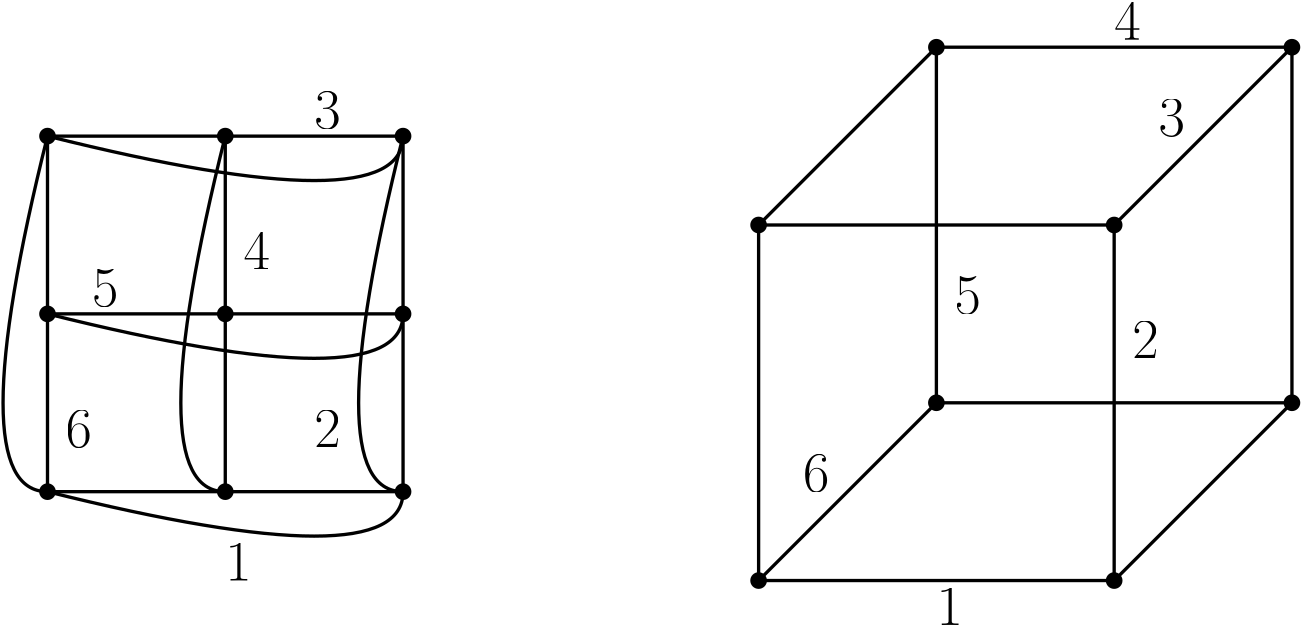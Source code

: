 <?xml version="1.0"?>
<!DOCTYPE ipe SYSTEM "ipe.dtd">
<ipe version="70206" creator="Ipe 7.2.7">
<info created="D:20190720091141" modified="D:20190720091141"/>
<ipestyle name="basic">
<symbol name="arrow/arc(spx)">
<path stroke="sym-stroke" fill="sym-stroke" pen="sym-pen">
0 0 m
-1 0.333 l
-1 -0.333 l
h
</path>
</symbol>
<symbol name="arrow/farc(spx)">
<path stroke="sym-stroke" fill="white" pen="sym-pen">
0 0 m
-1 0.333 l
-1 -0.333 l
h
</path>
</symbol>
<symbol name="arrow/ptarc(spx)">
<path stroke="sym-stroke" fill="sym-stroke" pen="sym-pen">
0 0 m
-1 0.333 l
-0.8 0 l
-1 -0.333 l
h
</path>
</symbol>
<symbol name="arrow/fptarc(spx)">
<path stroke="sym-stroke" fill="white" pen="sym-pen">
0 0 m
-1 0.333 l
-0.8 0 l
-1 -0.333 l
h
</path>
</symbol>
<symbol name="mark/circle(sx)" transformations="translations">
<path fill="sym-stroke">
0.6 0 0 0.6 0 0 e
0.4 0 0 0.4 0 0 e
</path>
</symbol>
<symbol name="mark/disk(sx)" transformations="translations">
<path fill="sym-stroke">
0.6 0 0 0.6 0 0 e
</path>
</symbol>
<symbol name="mark/fdisk(sfx)" transformations="translations">
<group>
<path fill="sym-fill">
0.5 0 0 0.5 0 0 e
</path>
<path fill="sym-stroke" fillrule="eofill">
0.6 0 0 0.6 0 0 e
0.4 0 0 0.4 0 0 e
</path>
</group>
</symbol>
<symbol name="mark/box(sx)" transformations="translations">
<path fill="sym-stroke" fillrule="eofill">
-0.6 -0.6 m
0.6 -0.6 l
0.6 0.6 l
-0.6 0.6 l
h
-0.4 -0.4 m
0.4 -0.4 l
0.4 0.4 l
-0.4 0.4 l
h
</path>
</symbol>
<symbol name="mark/square(sx)" transformations="translations">
<path fill="sym-stroke">
-0.6 -0.6 m
0.6 -0.6 l
0.6 0.6 l
-0.6 0.6 l
h
</path>
</symbol>
<symbol name="mark/fsquare(sfx)" transformations="translations">
<group>
<path fill="sym-fill">
-0.5 -0.5 m
0.5 -0.5 l
0.5 0.5 l
-0.5 0.5 l
h
</path>
<path fill="sym-stroke" fillrule="eofill">
-0.6 -0.6 m
0.6 -0.6 l
0.6 0.6 l
-0.6 0.6 l
h
-0.4 -0.4 m
0.4 -0.4 l
0.4 0.4 l
-0.4 0.4 l
h
</path>
</group>
</symbol>
<symbol name="mark/cross(sx)" transformations="translations">
<group>
<path fill="sym-stroke">
-0.43 -0.57 m
0.57 0.43 l
0.43 0.57 l
-0.57 -0.43 l
h
</path>
<path fill="sym-stroke">
-0.43 0.57 m
0.57 -0.43 l
0.43 -0.57 l
-0.57 0.43 l
h
</path>
</group>
</symbol>
<symbol name="arrow/fnormal(spx)">
<path stroke="sym-stroke" fill="white" pen="sym-pen">
0 0 m
-1 0.333 l
-1 -0.333 l
h
</path>
</symbol>
<symbol name="arrow/pointed(spx)">
<path stroke="sym-stroke" fill="sym-stroke" pen="sym-pen">
0 0 m
-1 0.333 l
-0.8 0 l
-1 -0.333 l
h
</path>
</symbol>
<symbol name="arrow/fpointed(spx)">
<path stroke="sym-stroke" fill="white" pen="sym-pen">
0 0 m
-1 0.333 l
-0.8 0 l
-1 -0.333 l
h
</path>
</symbol>
<symbol name="arrow/linear(spx)">
<path stroke="sym-stroke" pen="sym-pen">
-1 0.333 m
0 0 l
-1 -0.333 l
</path>
</symbol>
<symbol name="arrow/fdouble(spx)">
<path stroke="sym-stroke" fill="white" pen="sym-pen">
0 0 m
-1 0.333 l
-1 -0.333 l
h
-1 0 m
-2 0.333 l
-2 -0.333 l
h
</path>
</symbol>
<symbol name="arrow/double(spx)">
<path stroke="sym-stroke" fill="sym-stroke" pen="sym-pen">
0 0 m
-1 0.333 l
-1 -0.333 l
h
-1 0 m
-2 0.333 l
-2 -0.333 l
h
</path>
</symbol>
<pen name="heavier" value="0.8"/>
<pen name="fat" value="1.2"/>
<pen name="ultrafat" value="2"/>
<symbolsize name="large" value="5"/>
<symbolsize name="small" value="2"/>
<symbolsize name="tiny" value="1.1"/>
<arrowsize name="large" value="10"/>
<arrowsize name="small" value="5"/>
<arrowsize name="tiny" value="3"/>
<color name="red" value="1 0 0"/>
<color name="green" value="0 1 0"/>
<color name="blue" value="0 0 1"/>
<color name="yellow" value="1 1 0"/>
<color name="orange" value="1 0.647 0"/>
<color name="gold" value="1 0.843 0"/>
<color name="purple" value="0.627 0.125 0.941"/>
<color name="gray" value="0.745"/>
<color name="brown" value="0.647 0.165 0.165"/>
<color name="navy" value="0 0 0.502"/>
<color name="pink" value="1 0.753 0.796"/>
<color name="seagreen" value="0.18 0.545 0.341"/>
<color name="turquoise" value="0.251 0.878 0.816"/>
<color name="violet" value="0.933 0.51 0.933"/>
<color name="darkblue" value="0 0 0.545"/>
<color name="darkcyan" value="0 0.545 0.545"/>
<color name="darkgray" value="0.663"/>
<color name="darkgreen" value="0 0.392 0"/>
<color name="darkmagenta" value="0.545 0 0.545"/>
<color name="darkorange" value="1 0.549 0"/>
<color name="darkred" value="0.545 0 0"/>
<color name="lightblue" value="0.678 0.847 0.902"/>
<color name="lightcyan" value="0.878 1 1"/>
<color name="lightgray" value="0.827"/>
<color name="lightgreen" value="0.565 0.933 0.565"/>
<color name="lightyellow" value="1 1 0.878"/>
<dashstyle name="dashed" value="[4] 0"/>
<dashstyle name="dotted" value="[1 3] 0"/>
<dashstyle name="dash dotted" value="[4 2 1 2] 0"/>
<dashstyle name="dash dot dotted" value="[4 2 1 2 1 2] 0"/>
<textsize name="large" value="\large"/>
<textsize name="Large" value="\Large"/>
<textsize name="LARGE" value="\LARGE"/>
<textsize name="huge" value="\huge"/>
<textsize name="Huge" value="\Huge"/>
<textsize name="small" value="\small"/>
<textsize name="footnote" value="\footnotesize"/>
<textsize name="tiny" value="\tiny"/>
<textstyle name="center" begin="\begin{center}" end="\end{center}"/>
<textstyle name="itemize" begin="\begin{itemize}" end="\end{itemize}"/>
<textstyle name="item" begin="\begin{itemize}\item{}" end="\end{itemize}"/>
<gridsize name="4 pts" value="4"/>
<gridsize name="8 pts (~3 mm)" value="8"/>
<gridsize name="16 pts (~6 mm)" value="16"/>
<gridsize name="32 pts (~12 mm)" value="32"/>
<gridsize name="10 pts (~3.5 mm)" value="10"/>
<gridsize name="20 pts (~7 mm)" value="20"/>
<gridsize name="14 pts (~5 mm)" value="14"/>
<gridsize name="28 pts (~10 mm)" value="28"/>
<gridsize name="56 pts (~20 mm)" value="56"/>
<anglesize name="90 deg" value="90"/>
<anglesize name="60 deg" value="60"/>
<anglesize name="45 deg" value="45"/>
<anglesize name="30 deg" value="30"/>
<anglesize name="22.5 deg" value="22.5"/>
<opacity name="10%" value="0.1"/>
<opacity name="30%" value="0.3"/>
<opacity name="50%" value="0.5"/>
<opacity name="75%" value="0.75"/>
<tiling name="falling" angle="-60" step="4" width="1"/>
<tiling name="rising" angle="30" step="4" width="1"/>
</ipestyle>
<page>
<layer name="alpha"/>
<view layers="alpha" active="alpha"/>
<path layer="alpha" stroke="black" pen="fat">
64 768 m
64 704 l
64 640 l
192 640 l
192 768 l
64 768 l
64 768 l
</path>
<path stroke="black" pen="fat">
128 768 m
128 640 l
</path>
<path stroke="black" pen="fat">
64 704 m
192 704 l
</path>
<path stroke="black" pen="fat">
64 768 m
192 736
192 768 c
</path>
<path stroke="black" pen="fat">
64 704 m
192 672
192 704 c
</path>
<path stroke="black" pen="fat">
64 640 m
192 608
192 640 c
</path>
<path stroke="black" pen="fat">
64 768 m
32 640
64 640 c
</path>
<path stroke="black" pen="fat">
128 768 m
96 640
128 640 c
</path>
<path stroke="black" pen="fat">
192 768 m
160 640
192 640 c
</path>
<use name="mark/disk(sx)" pos="64 768" size="large" stroke="black"/>
<use name="mark/disk(sx)" pos="64 704" size="large" stroke="black"/>
<use name="mark/disk(sx)" pos="64 640" size="large" stroke="black"/>
<use name="mark/disk(sx)" pos="128 640" size="large" stroke="black"/>
<use name="mark/disk(sx)" pos="128 704" size="large" stroke="black"/>
<use name="mark/disk(sx)" pos="128 768" size="large" stroke="black"/>
<use name="mark/disk(sx)" pos="192 768" size="large" stroke="black"/>
<use name="mark/disk(sx)" pos="192 704" size="large" stroke="black"/>
<use name="mark/disk(sx)" pos="192 640" size="large" stroke="black"/>
<path stroke="black" pen="fat">
320 736 m
320 608 l
448 608 l
448 736 l
320 736 l
</path>
<path stroke="black" pen="fat">
384 800 m
384 672 l
512 672 l
512 800 l
384 800 l
</path>
<path stroke="black" pen="fat">
320 736 m
384 800 l
</path>
<path stroke="black" pen="fat">
320 608 m
384 672 l
</path>
<path stroke="black" pen="fat">
448 608 m
512 672 l
</path>
<path stroke="black" pen="fat">
448 736 m
512 800 l
</path>
<use name="mark/disk(sx)" pos="320 736" size="large" stroke="black"/>
<use name="mark/disk(sx)" pos="384 800" size="large" stroke="black"/>
<use name="mark/disk(sx)" pos="384 672" size="large" stroke="black"/>
<use name="mark/disk(sx)" pos="320 608" size="large" stroke="black"/>
<use name="mark/disk(sx)" pos="448 608" size="large" stroke="black"/>
<use name="mark/disk(sx)" pos="512 672" size="large" stroke="black"/>
<use name="mark/disk(sx)" pos="448 736" size="large" stroke="black"/>
<use name="mark/disk(sx)" pos="512 800" size="large" stroke="black"/>
<text transformations="translations" pos="128 608" stroke="black" type="label" width="9.476" height="13.319" depth="0" valign="baseline" size="huge">$1$</text>
<text transformations="translations" pos="160 656" stroke="black" type="label" width="9.476" height="13.319" depth="0" valign="baseline" size="huge">$2$</text>
<text transformations="translations" pos="160 784" stroke="black" type="label" width="9.476" height="13.319" depth="0" valign="top" size="huge">$3$</text>
<text matrix="1 0 0 1 16 0" transformations="translations" pos="128 720" stroke="black" type="label" width="9.476" height="13.319" depth="0" halign="right" valign="baseline" size="huge">$4$</text>
<text transformations="translations" pos="80 720" stroke="black" type="label" width="9.476" height="13.319" depth="0" valign="top" size="huge">$5$</text>
<text matrix="1 0 0 1 0 -16" transformations="translations" pos="80 672" stroke="black" type="label" width="9.476" height="13.319" depth="0" halign="right" valign="baseline" size="huge">$6$</text>
<text matrix="1 0 0 1 0 16" transformations="translations" pos="384 576" stroke="black" type="label" width="9.476" height="13.319" depth="0" valign="bottom" size="huge">$1$</text>
<text matrix="1 0 0 1 0 -16" transformations="translations" pos="464 704" stroke="black" type="label" width="9.476" height="13.319" depth="0" halign="right" valign="baseline" size="huge">$2$</text>
<text transformations="translations" pos="464 768" stroke="black" type="label" width="9.476" height="13.319" depth="0" valign="baseline" size="huge">$3$</text>
<text transformations="translations" pos="448 816" stroke="black" type="label" width="9.476" height="13.319" depth="0" valign="top" size="huge">$4$</text>
<text transformations="translations" pos="400 704" stroke="black" type="label" width="9.476" height="13.319" depth="0" halign="right" valign="baseline" size="huge">$5$</text>
<text transformations="translations" pos="336 640" stroke="black" type="label" width="9.476" height="13.319" depth="0" valign="baseline" size="huge">$6$</text>
</page>
</ipe>
